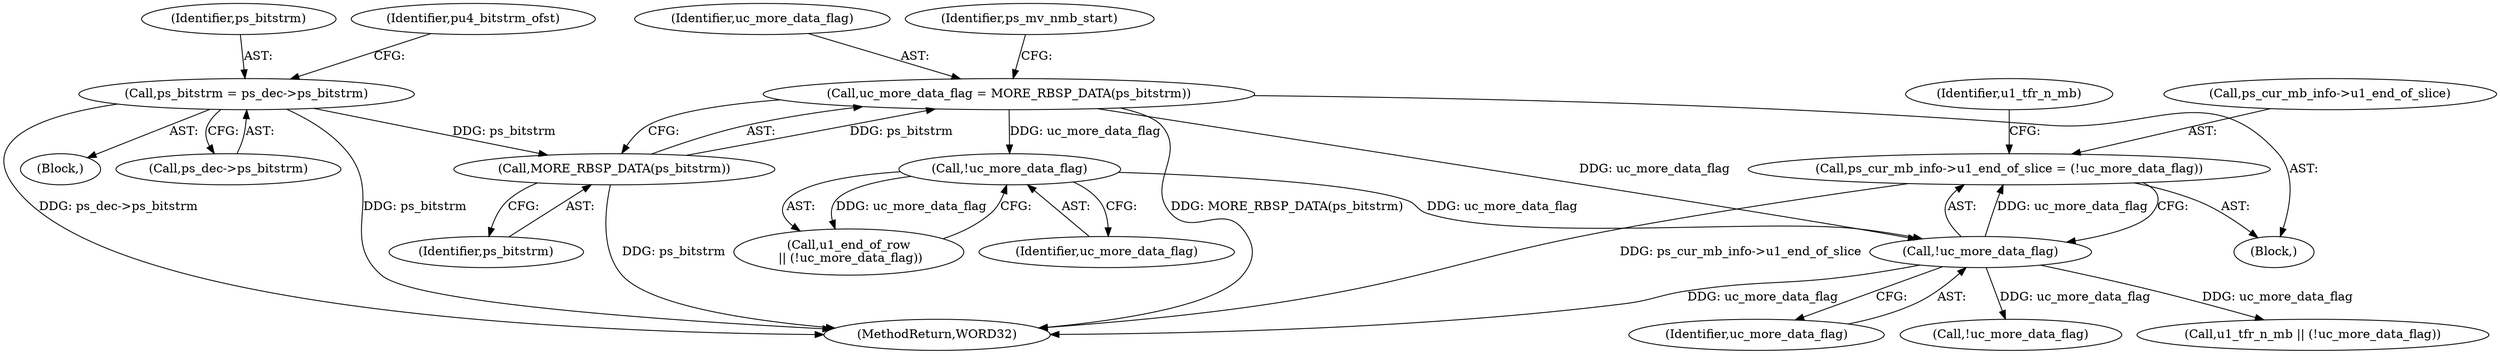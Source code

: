 digraph "0_Android_4a524d3a8ae9aa20c36430008e6bd429443f8f1d_0@pointer" {
"1000495" [label="(Call,ps_cur_mb_info->u1_end_of_slice = (!uc_more_data_flag))"];
"1000499" [label="(Call,!uc_more_data_flag)"];
"1000493" [label="(Call,!uc_more_data_flag)"];
"1000407" [label="(Call,uc_more_data_flag = MORE_RBSP_DATA(ps_bitstrm))"];
"1000409" [label="(Call,MORE_RBSP_DATA(ps_bitstrm))"];
"1000139" [label="(Call,ps_bitstrm = ps_dec->ps_bitstrm)"];
"1000500" [label="(Identifier,uc_more_data_flag)"];
"1000141" [label="(Call,ps_dec->ps_bitstrm)"];
"1000409" [label="(Call,MORE_RBSP_DATA(ps_bitstrm))"];
"1000140" [label="(Identifier,ps_bitstrm)"];
"1000570" [label="(MethodReturn,WORD32)"];
"1000408" [label="(Identifier,uc_more_data_flag)"];
"1000504" [label="(Call,!uc_more_data_flag)"];
"1000491" [label="(Call,u1_end_of_row\n || (!uc_more_data_flag))"];
"1000493" [label="(Call,!uc_more_data_flag)"];
"1000496" [label="(Call,ps_cur_mb_info->u1_end_of_slice)"];
"1000133" [label="(Block,)"];
"1000495" [label="(Call,ps_cur_mb_info->u1_end_of_slice = (!uc_more_data_flag))"];
"1000494" [label="(Identifier,uc_more_data_flag)"];
"1000407" [label="(Call,uc_more_data_flag = MORE_RBSP_DATA(ps_bitstrm))"];
"1000414" [label="(Identifier,ps_mv_nmb_start)"];
"1000139" [label="(Call,ps_bitstrm = ps_dec->ps_bitstrm)"];
"1000204" [label="(Block,)"];
"1000410" [label="(Identifier,ps_bitstrm)"];
"1000146" [label="(Identifier,pu4_bitstrm_ofst)"];
"1000499" [label="(Call,!uc_more_data_flag)"];
"1000502" [label="(Call,u1_tfr_n_mb || (!uc_more_data_flag))"];
"1000503" [label="(Identifier,u1_tfr_n_mb)"];
"1000495" -> "1000204"  [label="AST: "];
"1000495" -> "1000499"  [label="CFG: "];
"1000496" -> "1000495"  [label="AST: "];
"1000499" -> "1000495"  [label="AST: "];
"1000503" -> "1000495"  [label="CFG: "];
"1000495" -> "1000570"  [label="DDG: ps_cur_mb_info->u1_end_of_slice"];
"1000499" -> "1000495"  [label="DDG: uc_more_data_flag"];
"1000499" -> "1000500"  [label="CFG: "];
"1000500" -> "1000499"  [label="AST: "];
"1000499" -> "1000570"  [label="DDG: uc_more_data_flag"];
"1000493" -> "1000499"  [label="DDG: uc_more_data_flag"];
"1000407" -> "1000499"  [label="DDG: uc_more_data_flag"];
"1000499" -> "1000502"  [label="DDG: uc_more_data_flag"];
"1000499" -> "1000504"  [label="DDG: uc_more_data_flag"];
"1000493" -> "1000491"  [label="AST: "];
"1000493" -> "1000494"  [label="CFG: "];
"1000494" -> "1000493"  [label="AST: "];
"1000491" -> "1000493"  [label="CFG: "];
"1000493" -> "1000491"  [label="DDG: uc_more_data_flag"];
"1000407" -> "1000493"  [label="DDG: uc_more_data_flag"];
"1000407" -> "1000204"  [label="AST: "];
"1000407" -> "1000409"  [label="CFG: "];
"1000408" -> "1000407"  [label="AST: "];
"1000409" -> "1000407"  [label="AST: "];
"1000414" -> "1000407"  [label="CFG: "];
"1000407" -> "1000570"  [label="DDG: MORE_RBSP_DATA(ps_bitstrm)"];
"1000409" -> "1000407"  [label="DDG: ps_bitstrm"];
"1000409" -> "1000410"  [label="CFG: "];
"1000410" -> "1000409"  [label="AST: "];
"1000409" -> "1000570"  [label="DDG: ps_bitstrm"];
"1000139" -> "1000409"  [label="DDG: ps_bitstrm"];
"1000139" -> "1000133"  [label="AST: "];
"1000139" -> "1000141"  [label="CFG: "];
"1000140" -> "1000139"  [label="AST: "];
"1000141" -> "1000139"  [label="AST: "];
"1000146" -> "1000139"  [label="CFG: "];
"1000139" -> "1000570"  [label="DDG: ps_dec->ps_bitstrm"];
"1000139" -> "1000570"  [label="DDG: ps_bitstrm"];
}
